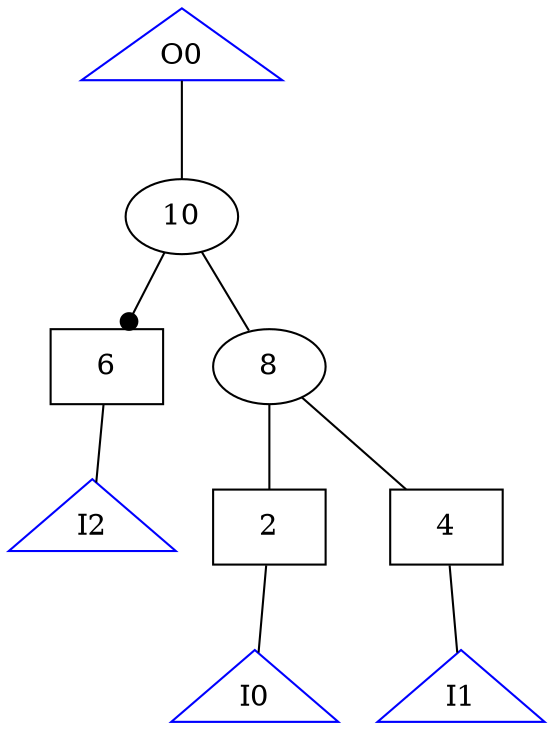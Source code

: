 digraph "aig2.aag" {
"2"[shape=box];
I0[shape=triangle,color=blue];
"2"->I0[arrowhead=none];
"4"[shape=box];
I1[shape=triangle,color=blue];
"4"->I1[arrowhead=none];
"6"[shape=box];
I2[shape=triangle,color=blue];
"6"->I2[arrowhead=none];
"8"->"2"[arrowhead=none];
"8"->"4"[arrowhead=none];
"10"->"6"[arrowhead=dot];
"10"->"8"[arrowhead=none];
O0[shape=triangle,color=blue];
O0 -> "10"[arrowhead=none];
}
